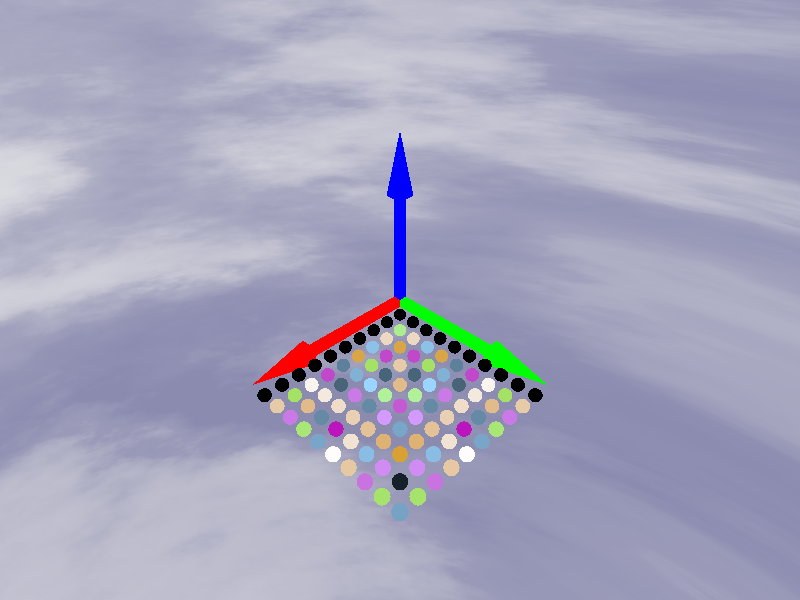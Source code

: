 ﻿#include "colors.inc"
#include "skies.inc"
//#include "choixCouleur.inc"
#declare boolciel=1;
#if (boolciel)
sky_sphere {
    S_Cloud5
    rotate <0,0,0>
}
#end

background { color rgb<1,1,1> }

camera{
	location <30,30,30>
	look_at <0,0,0>
}

light_source { <20,20,20>, color rgb<1,1,1> }

#macro fleche(cylinderStartPoint, cylinderEndPoint, RadiusCylinder, coneEndPoint, radiusCone, Color)

cylinder{
	cylinderStartPoint,           // center of one end
	cylinderEndPoint,             // center of other end
	radiusCylinder                // radius
	open                          // remove end caps
	pigment { Color }             // color of the cylinder
}
cone{
	cylinderEndPoint, 1           // center and radius of one end
	coneEndPoint, radiusCone      // center and radius of other end
	pigment { Color }             // color of the cone
}

#end

#declare radiusCylinder = 0.5;

fleche(<0,0,0>,<10,0,0>,radiusCylinder,<15,0,0>,0,color rgb<1,0,0>) // x 
fleche(<0,0,0>,<0,10,0>,radiusCylinder,<0,15,0>,0,color rgb<0,0,1>) // z
fleche(<0,0,0>,<0,0,10>,radiusCylinder,<0,0,15>,0,color rgb<0,1,0>) // y


#declare sphere_radius = 0.5;
#declare dim = 10;
#declare distance_scale_factor = 2;
#declare start_distance = 1.5;

#declare while_index_x = 0; // array dim x
#declare current_coord_x = start_distance;

// basically create point which are the center of the sphere
// you start at x=2.5 and shift x by 7.5 every time to generate the next sphere center point
// you start at y=2.5 and shift y by 7.5 every time to generate the next sphere center point
// if dim = 10 you will have 10x10 spheres
#while(while_index_x < dim)
  
    #declare while_index_y = 0; // array dim y
    #declare current_coord_y = start_distance;
    #while(while_index_y < dim)

        #declare random0 = rand(seed(while_index_y*while_index_x*1));//int(seed(100)); random_color_index
        #declare random1 = rand(seed(while_index_y*while_index_x*2));//int(seed(100)); random_color_index
        #declare random2 = rand(seed(while_index_y*while_index_x*3));//int(seed(100)); random_color_index
        sphere{
            <current_coord_x,0,current_coord_y>, sphere_radius
            pigment{
                color rgbt<random0,random1,random2,0>
            }
        }

        #declare while_index_y = while_index_y + 1;
        #declare current_coord_y = current_coord_y + 0.75*distance_scale_factor ;
    #end
 
    #declare while_index_x = while_index_x + 1;
    #declare current_coord_x = current_coord_x + 0.75*distance_scale_factor;
#end

#macro Couleur(k,col)
      #switch (k)
	#case (00)  #declare  col= Black;
	    #break
	#case (01)  #declare  col= White;
	    #break
	#case (02)  #declare  col= Red;
	    #break
	#case (03)  #declare  col= Green;
	    #break
	#case (04)  #declare  col= Blue;
	    #break
	#case (05)  #declare  col= Yellow;
	    #break
	#case (06)  #declare  col= Cyan;
	    #break
	#case (07)  #declare  col= Magenta;
	    #break
	#case (08)  #declare  col= Black;
	    #break
	#case (09)  #declare  col= Aquamarine;
	    #break
	#case (10)  #declare  col= BlueViolet;
	    #break
	#case (11)  #declare  col= Brown;
	    #break
	#case (12)  #declare  col= CadetBlue;
	    #break
	#case (13)  #declare  col= Coral;
	    #break
	#case (14)  #declare  col= CornflowerBlue;
	    #break
	#case (15)  #declare  col= DarkGreen;
	    #break
	#case (16)  #declare  col= DarkOliveGreen;
	    #break
	#case (17)  #declare  col= DarkOrchid;
	    #break
	#case (18)  #declare  col= DarkSlateBlue;
	    #break
	#case (19)  #declare  col= DarkSlateGray;
	    #break
	#case (20)  #declare  col= DarkTurquoise;
	    #break
	#case (21)  #declare  col= Firebrick;
	    #break
	#case (22)  #declare  col= ForestGreen;
	    #break
	#case (23)  #declare  col= Gold;
	    #break
	#case (24)  #declare  col= Goldenrod;
	    #break
	#case (25)  #declare  col= GreenYellow;
	    #break
	#case (26)  #declare  col= IndianRed;
	    #break
	#case (27)  #declare  col= Khaki;
	    #break
	#case (28)  #declare  col= LightBlue;
	    #break
	#case (29)  #declare  col= LightSteelBlue;
	    #break
	#case (30)  #declare  col= LimeGreen;
	    #break
	#case (31)  #declare  col= Maroon;
	    #break
	#case (32)  #declare  col= MediumAquamarine;
	    #break
	#case (33)  #declare  col= MediumBlue;
	    #break
	#case (34)  #declare  col= MediumForestGreen;
	    #break
	#case (35)  #declare  col= MediumGoldenrod;
	    #break
	#case (36)  #declare  col= MediumOrchid;
	    #break
	#case (37)  #declare  col= MediumSeaGreen;
	    #break
	#case (38)  #declare  col= MediumSlateBlue;
	    #break
	#case (39)  #declare  col= MediumSpringGreen;
	    #break
	#case (40)  #declare  col= MediumTurquoise;
	    #break
	#case (41)  #declare  col= MediumVioletRed;
	    #break
	#case (42)  #declare  col= MidnightBlue;
	    #break
	#case (43)  #declare  col= Navy;
	    #break
	#case (44)  #declare  col= NavyBlue;
	    #break
	#case (45)  #declare  col= Orange;
	    #break
	#case (46)  #declare  col= OrangeRed;
	    #break
	#case (47)  #declare  col= Orchid;
	    #break
	#case (48)  #declare  col= PaleGreen;
	    #break
	#case (49)  #declare  col= Pink;
	    #break
	#case (50)  #declare  col= Plum;
	    #break
	#case (51)  #declare  col= Salmon;
	    #break
	#case (52)  #declare  col= SeaGreen;
	    #break
	#case (53)  #declare  col= Sienna;
	    #break
	#case (54)  #declare  col= SkyBlue;
	    #break
	#case (55)  #declare  col= SlateBlue;
	    #break
	#case (56)  #declare  col= SpringGreen;
	    #break
	#case (57)  #declare  col= SteelBlue;
	    #break
	#case (58)  #declare  col= Tan;
	    #break
	#case (59)  #declare  col= Thistle;
	    #break
	#case (60)  #declare  col= Turquoise;
	    #break
	#case (61)  #declare  col= Violet;
	    #break
	#case (62)  #declare  col= VioletRed;
	    #break
	#case (63)  #declare  col= Wheat;
	    #break
	#case (64)  #declare  col= YellowGreen;
	    #break
	#case (65)  #declare  col= SummerSky;
	    #break
	#case (66)  #declare  col= RichBlue;
	    #break
	#case (67)  #declare  col= Brass;
	    #break
	#case (68)  #declare  col= Copper;
	    #break
	#case (69)  #declare  col= Bronze;
	    #break
	#case (70)  #declare  col= Bronze2;
	    #break
	#case (71)  #declare  col= Silver;
	    #break
	#case (72)  #declare  col= BrightGold;
	    #break
	#case (73)  #declare  col= OldGold;
	    #break
	#case (74)  #declare  col= Feldspar;
	    #break
	#case (75)  #declare  col= Quartz;
	    #break
	#case (76)  #declare  col= NeonPink;
	    #break
	#case (77)  #declare  col= DarkPurple;
	    #break
	#case (78while_index_y*while_index_x*1)  #declare  col= CoolCopper;
	    #break
	#case (80)  #declare  col= MandarinOrange;
	    #break
	#case (81)  #declare  col= LightWood;
	    #break
	#case (82)  #declare  col= MediumWood;
	    #break
	#case (83)  #declare  col= DarkWood;
	    #break
	#case (84)  #declare  col= SpicyPink;
	    #break
	#case (85)  #declare  col= SemiSweetChoc;
	    #break
	#case (86)  #declare  col= BakersChoc;
	    #break
	#case (87)  #declare  col= Flesh;
	    #break
	#case (88)  #declare  col= NewTan;
	    #break
	#case (89)  #declare  col= NewMidnightBlue;
	    #break
	#case (90)  #declare  col= MandarinOrange;
	    #break
	#case (91)  #declare  col= VeryDarkBrown;
	    #break
	#case (92)  #declare  col= DarkBrown;
	    #break
	#case (93)  #declare  col= GreenCopper;
	    #break
	#case (94)  #declare  col= DkGreenCopper;
	    #break
	#case (95)  #declare  col= DustyRose;
	    #break
	#case (96)  #declare  col= HuntersGreen;
	    #break
	#case (97)  #declare  col= Scarlet;
	    #break
	#case (98)  #declare  col= DarkTan;
	    #break
	#case (99)  #declare  col= White;
	    #break
    #end // fin switch
#end //fin macro